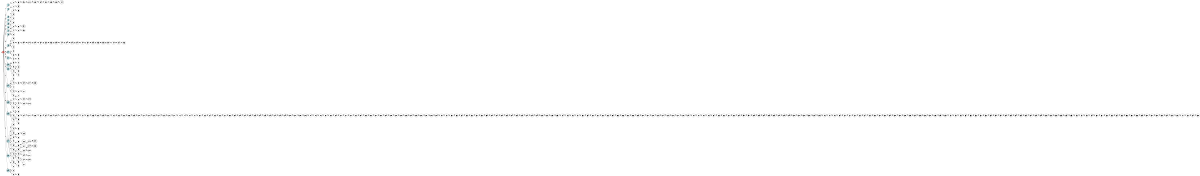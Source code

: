 digraph APTAALF {
__start0 [style = invis, shape = none, label = "", width = 0, height = 0];

rankdir=LR;
size="8,5";

s0 [style="filled", color="black", fillcolor="#ff817b" shape="circle", label="q0"];
s1 [style="rounded,filled", color="black", fillcolor="powderblue" shape="doublecircle", label="q1"];
s2 [style="filled", color="black", fillcolor="powderblue" shape="circle", label="q2"];
s3 [style="filled", color="black", fillcolor="powderblue" shape="circle", label="q3"];
s4 [style="filled", color="black", fillcolor="powderblue" shape="circle", label="q4"];
s5 [style="rounded,filled", color="black", fillcolor="powderblue" shape="doublecircle", label="q5"];
s6 [style="filled", color="black", fillcolor="powderblue" shape="circle", label="q6"];
s7 [style="rounded,filled", color="black", fillcolor="powderblue" shape="doublecircle", label="q7"];
s8 [style="rounded,filled", color="black", fillcolor="powderblue" shape="doublecircle", label="q8"];
s9 [style="rounded,filled", color="black", fillcolor="powderblue" shape="doublecircle", label="q9"];
s10 [style="filled", color="black", fillcolor="powderblue" shape="circle", label="q10"];
s11 [style="filled", color="black", fillcolor="powderblue" shape="circle", label="q11"];
s12 [style="rounded,filled", color="black", fillcolor="powderblue" shape="doublecircle", label="q12"];
s13 [style="filled", color="black", fillcolor="powderblue" shape="circle", label="q13"];
s14 [style="rounded,filled", color="black", fillcolor="powderblue" shape="doublecircle", label="q14"];
s15 [style="rounded,filled", color="black", fillcolor="powderblue" shape="doublecircle", label="q15"];
s16 [style="rounded,filled", color="black", fillcolor="powderblue" shape="doublecircle", label="q16"];
s17 [style="rounded,filled", color="black", fillcolor="powderblue" shape="doublecircle", label="q17"];
s18 [style="filled", color="black", fillcolor="powderblue" shape="circle", label="q18"];
s19 [style="rounded,filled", color="black", fillcolor="powderblue" shape="doublecircle", label="q19"];
s20 [style="filled", color="black", fillcolor="white" shape="circle", label="q20"];
s21 [style="filled", color="black", fillcolor="white" shape="circle", label="q21"];
s22 [style="filled", color="black", fillcolor="white" shape="circle", label="q22"];
s23 [style="rounded,filled", color="black", fillcolor="white" shape="doublecircle", label="q23"];
s24 [style="filled", color="black", fillcolor="white" shape="circle", label="q24"];
s25 [style="filled", color="black", fillcolor="white" shape="circle", label="q25"];
s26 [style="filled", color="black", fillcolor="white" shape="circle", label="q26"];
s27 [style="filled", color="black", fillcolor="white" shape="circle", label="q27"];
s28 [style="rounded,filled", color="black", fillcolor="white" shape="doublecircle", label="q28"];
s29 [style="rounded,filled", color="black", fillcolor="white" shape="doublecircle", label="q29"];
s30 [style="filled", color="black", fillcolor="white" shape="circle", label="q30"];
s31 [style="rounded,filled", color="black", fillcolor="white" shape="doublecircle", label="q31"];
s32 [style="filled", color="black", fillcolor="white" shape="circle", label="q32"];
s33 [style="filled", color="black", fillcolor="white" shape="circle", label="q33"];
s34 [style="filled", color="black", fillcolor="white" shape="circle", label="q34"];
s35 [style="filled", color="black", fillcolor="white" shape="circle", label="q35"];
s36 [style="filled", color="black", fillcolor="white" shape="circle", label="q36"];
s37 [style="rounded,filled", color="black", fillcolor="white" shape="doublecircle", label="q37"];
s38 [style="filled", color="black", fillcolor="white" shape="circle", label="q38"];
s39 [style="filled", color="black", fillcolor="white" shape="circle", label="q39"];
s40 [style="rounded,filled", color="black", fillcolor="white" shape="doublecircle", label="q40"];
s41 [style="filled", color="black", fillcolor="white" shape="circle", label="q41"];
s42 [style="rounded,filled", color="black", fillcolor="white" shape="doublecircle", label="q42"];
s43 [style="filled", color="black", fillcolor="white" shape="circle", label="q43"];
s44 [style="filled", color="black", fillcolor="white" shape="circle", label="q44"];
s45 [style="filled", color="black", fillcolor="white" shape="circle", label="q45"];
s46 [style="rounded,filled", color="black", fillcolor="white" shape="doublecircle", label="q46"];
s47 [style="filled", color="black", fillcolor="white" shape="circle", label="q47"];
s48 [style="rounded,filled", color="black", fillcolor="white" shape="doublecircle", label="q48"];
s49 [style="rounded,filled", color="black", fillcolor="white" shape="doublecircle", label="q49"];
s50 [style="rounded,filled", color="black", fillcolor="white" shape="doublecircle", label="q50"];
s51 [style="rounded,filled", color="black", fillcolor="white" shape="doublecircle", label="q51"];
s52 [style="rounded,filled", color="black", fillcolor="white" shape="doublecircle", label="q52"];
s53 [style="filled", color="black", fillcolor="white" shape="circle", label="q53"];
s54 [style="filled", color="black", fillcolor="white" shape="circle", label="q54"];
s55 [style="rounded,filled", color="black", fillcolor="white" shape="doublecircle", label="q55"];
s56 [style="rounded,filled", color="black", fillcolor="white" shape="doublecircle", label="q56"];
s57 [style="rounded,filled", color="black", fillcolor="white" shape="doublecircle", label="q57"];
s58 [style="filled", color="black", fillcolor="white" shape="circle", label="q58"];
s59 [style="rounded,filled", color="black", fillcolor="white" shape="doublecircle", label="q59"];
s60 [style="filled", color="black", fillcolor="white" shape="circle", label="q60"];
s61 [style="rounded,filled", color="black", fillcolor="white" shape="doublecircle", label="q61"];
s62 [style="filled", color="black", fillcolor="white" shape="circle", label="q62"];
s63 [style="filled", color="black", fillcolor="white" shape="circle", label="q63"];
s64 [style="rounded,filled", color="black", fillcolor="white" shape="doublecircle", label="q64"];
s65 [style="filled", color="black", fillcolor="white" shape="circle", label="q65"];
s66 [style="filled", color="black", fillcolor="white" shape="circle", label="q66"];
s67 [style="filled", color="black", fillcolor="white" shape="circle", label="q67"];
s68 [style="filled", color="black", fillcolor="white" shape="circle", label="q68"];
s69 [style="filled", color="black", fillcolor="white" shape="circle", label="q69"];
s70 [style="filled", color="black", fillcolor="white" shape="circle", label="q70"];
s71 [style="filled", color="black", fillcolor="white" shape="circle", label="q71"];
s72 [style="rounded,filled", color="black", fillcolor="white" shape="doublecircle", label="q72"];
s73 [style="filled", color="black", fillcolor="white" shape="circle", label="q73"];
s74 [style="filled", color="black", fillcolor="white" shape="circle", label="q74"];
s75 [style="filled", color="black", fillcolor="white" shape="circle", label="q75"];
s76 [style="filled", color="black", fillcolor="white" shape="circle", label="q76"];
s77 [style="filled", color="black", fillcolor="white" shape="circle", label="q77"];
s78 [style="filled", color="black", fillcolor="white" shape="circle", label="q78"];
s79 [style="filled", color="black", fillcolor="white" shape="circle", label="q79"];
s80 [style="rounded,filled", color="black", fillcolor="white" shape="doublecircle", label="q80"];
s81 [style="filled", color="black", fillcolor="white" shape="circle", label="q81"];
s82 [style="filled", color="black", fillcolor="white" shape="circle", label="q82"];
s83 [style="filled", color="black", fillcolor="white" shape="circle", label="q83"];
s84 [style="filled", color="black", fillcolor="white" shape="circle", label="q84"];
s85 [style="filled", color="black", fillcolor="white" shape="circle", label="q85"];
s86 [style="filled", color="black", fillcolor="white" shape="circle", label="q86"];
s87 [style="filled", color="black", fillcolor="white" shape="circle", label="q87"];
s88 [style="filled", color="black", fillcolor="white" shape="circle", label="q88"];
s89 [style="filled", color="black", fillcolor="white" shape="circle", label="q89"];
s90 [style="rounded,filled", color="black", fillcolor="white" shape="doublecircle", label="q90"];
s91 [style="rounded,filled", color="black", fillcolor="white" shape="doublecircle", label="q91"];
s92 [style="filled", color="black", fillcolor="white" shape="circle", label="q92"];
s93 [style="filled", color="black", fillcolor="white" shape="circle", label="q93"];
s94 [style="filled", color="black", fillcolor="white" shape="circle", label="q94"];
s95 [style="filled", color="black", fillcolor="white" shape="circle", label="q95"];
s96 [style="filled", color="black", fillcolor="white" shape="circle", label="q96"];
s97 [style="rounded,filled", color="black", fillcolor="white" shape="doublecircle", label="q97"];
s98 [style="filled", color="black", fillcolor="white" shape="circle", label="q98"];
s99 [style="filled", color="black", fillcolor="white" shape="circle", label="q99"];
s100 [style="rounded,filled", color="black", fillcolor="white" shape="doublecircle", label="q100"];
s101 [style="filled", color="black", fillcolor="white" shape="circle", label="q101"];
s102 [style="filled", color="black", fillcolor="white" shape="circle", label="q102"];
s103 [style="filled", color="black", fillcolor="white" shape="circle", label="q103"];
s104 [style="filled", color="black", fillcolor="white" shape="circle", label="q104"];
s105 [style="rounded,filled", color="black", fillcolor="white" shape="doublecircle", label="q105"];
s106 [style="rounded,filled", color="black", fillcolor="white" shape="doublecircle", label="q106"];
s107 [style="filled", color="black", fillcolor="white" shape="circle", label="q107"];
s108 [style="filled", color="black", fillcolor="white" shape="circle", label="q108"];
s109 [style="filled", color="black", fillcolor="white" shape="circle", label="q109"];
s110 [style="filled", color="black", fillcolor="white" shape="circle", label="q110"];
s111 [style="filled", color="black", fillcolor="white" shape="circle", label="q111"];
s112 [style="filled", color="black", fillcolor="white" shape="circle", label="q112"];
s113 [style="filled", color="black", fillcolor="white" shape="circle", label="q113"];
s114 [style="filled", color="black", fillcolor="white" shape="circle", label="q114"];
s115 [style="filled", color="black", fillcolor="white" shape="circle", label="q115"];
s116 [style="filled", color="black", fillcolor="white" shape="circle", label="q116"];
s117 [style="filled", color="black", fillcolor="white" shape="circle", label="q117"];
s118 [style="filled", color="black", fillcolor="white" shape="circle", label="q118"];
s119 [style="rounded,filled", color="black", fillcolor="white" shape="doublecircle", label="q119"];
s120 [style="filled", color="black", fillcolor="white" shape="circle", label="q120"];
s121 [style="filled", color="black", fillcolor="white" shape="circle", label="q121"];
s122 [style="filled", color="black", fillcolor="white" shape="circle", label="q122"];
s123 [style="filled", color="black", fillcolor="white" shape="circle", label="q123"];
s124 [style="filled", color="black", fillcolor="white" shape="circle", label="q124"];
s125 [style="rounded,filled", color="black", fillcolor="white" shape="doublecircle", label="q125"];
s126 [style="filled", color="black", fillcolor="white" shape="circle", label="q126"];
s127 [style="rounded,filled", color="black", fillcolor="white" shape="doublecircle", label="q127"];
s128 [style="rounded,filled", color="black", fillcolor="white" shape="doublecircle", label="q128"];
s129 [style="filled", color="black", fillcolor="white" shape="circle", label="q129"];
s130 [style="filled", color="black", fillcolor="white" shape="circle", label="q130"];
s131 [style="filled", color="black", fillcolor="white" shape="circle", label="q131"];
s132 [style="filled", color="black", fillcolor="white" shape="circle", label="q132"];
s133 [style="filled", color="black", fillcolor="white" shape="circle", label="q133"];
s134 [style="filled", color="black", fillcolor="white" shape="circle", label="q134"];
s135 [style="filled", color="black", fillcolor="white" shape="circle", label="q135"];
s136 [style="filled", color="black", fillcolor="white" shape="circle", label="q136"];
s137 [style="filled", color="black", fillcolor="white" shape="circle", label="q137"];
s138 [style="filled", color="black", fillcolor="white" shape="circle", label="q138"];
s139 [style="filled", color="black", fillcolor="white" shape="circle", label="q139"];
s140 [style="filled", color="black", fillcolor="white" shape="circle", label="q140"];
s141 [style="rounded,filled", color="black", fillcolor="white" shape="doublecircle", label="q141"];
s142 [style="filled", color="black", fillcolor="white" shape="circle", label="q142"];
s143 [style="filled", color="black", fillcolor="white" shape="circle", label="q143"];
s144 [style="filled", color="black", fillcolor="white" shape="circle", label="q144"];
s145 [style="filled", color="black", fillcolor="white" shape="circle", label="q145"];
s146 [style="filled", color="black", fillcolor="white" shape="circle", label="q146"];
s147 [style="filled", color="black", fillcolor="white" shape="circle", label="q147"];
s148 [style="filled", color="black", fillcolor="white" shape="circle", label="q148"];
s149 [style="filled", color="black", fillcolor="white" shape="circle", label="q149"];
s150 [style="filled", color="black", fillcolor="white" shape="circle", label="q150"];
s151 [style="filled", color="black", fillcolor="white" shape="circle", label="q151"];
s152 [style="filled", color="black", fillcolor="white" shape="circle", label="q152"];
s153 [style="filled", color="black", fillcolor="white" shape="circle", label="q153"];
s154 [style="filled", color="black", fillcolor="white" shape="circle", label="q154"];
s155 [style="filled", color="black", fillcolor="white" shape="circle", label="q155"];
s156 [style="filled", color="black", fillcolor="white" shape="circle", label="q156"];
s157 [style="filled", color="black", fillcolor="white" shape="circle", label="q157"];
s158 [style="filled", color="black", fillcolor="white" shape="circle", label="q158"];
s159 [style="filled", color="black", fillcolor="white" shape="circle", label="q159"];
s160 [style="filled", color="black", fillcolor="white" shape="circle", label="q160"];
s161 [style="filled", color="black", fillcolor="white" shape="circle", label="q161"];
s162 [style="filled", color="black", fillcolor="white" shape="circle", label="q162"];
s163 [style="filled", color="black", fillcolor="white" shape="circle", label="q163"];
s164 [style="filled", color="black", fillcolor="white" shape="circle", label="q164"];
s165 [style="filled", color="black", fillcolor="white" shape="circle", label="q165"];
s166 [style="filled", color="black", fillcolor="white" shape="circle", label="q166"];
s167 [style="filled", color="black", fillcolor="white" shape="circle", label="q167"];
s168 [style="filled", color="black", fillcolor="white" shape="circle", label="q168"];
s169 [style="filled", color="black", fillcolor="white" shape="circle", label="q169"];
s170 [style="filled", color="black", fillcolor="white" shape="circle", label="q170"];
s171 [style="filled", color="black", fillcolor="white" shape="circle", label="q171"];
s172 [style="filled", color="black", fillcolor="white" shape="circle", label="q172"];
s173 [style="filled", color="black", fillcolor="white" shape="circle", label="q173"];
s174 [style="filled", color="black", fillcolor="white" shape="circle", label="q174"];
s175 [style="filled", color="black", fillcolor="white" shape="circle", label="q175"];
s176 [style="filled", color="black", fillcolor="white" shape="circle", label="q176"];
s177 [style="filled", color="black", fillcolor="white" shape="circle", label="q177"];
s178 [style="filled", color="black", fillcolor="white" shape="circle", label="q178"];
s179 [style="filled", color="black", fillcolor="white" shape="circle", label="q179"];
s180 [style="filled", color="black", fillcolor="white" shape="circle", label="q180"];
s181 [style="filled", color="black", fillcolor="white" shape="circle", label="q181"];
s182 [style="filled", color="black", fillcolor="white" shape="circle", label="q182"];
s183 [style="filled", color="black", fillcolor="white" shape="circle", label="q183"];
s184 [style="filled", color="black", fillcolor="white" shape="circle", label="q184"];
s185 [style="filled", color="black", fillcolor="white" shape="circle", label="q185"];
s186 [style="filled", color="black", fillcolor="white" shape="circle", label="q186"];
s187 [style="filled", color="black", fillcolor="white" shape="circle", label="q187"];
s188 [style="filled", color="black", fillcolor="white" shape="circle", label="q188"];
s189 [style="filled", color="black", fillcolor="white" shape="circle", label="q189"];
s190 [style="filled", color="black", fillcolor="white" shape="circle", label="q190"];
s191 [style="filled", color="black", fillcolor="white" shape="circle", label="q191"];
s192 [style="filled", color="black", fillcolor="white" shape="circle", label="q192"];
s193 [style="filled", color="black", fillcolor="white" shape="circle", label="q193"];
s194 [style="filled", color="black", fillcolor="white" shape="circle", label="q194"];
s195 [style="filled", color="black", fillcolor="white" shape="circle", label="q195"];
s196 [style="filled", color="black", fillcolor="white" shape="circle", label="q196"];
s197 [style="filled", color="black", fillcolor="white" shape="circle", label="q197"];
s198 [style="filled", color="black", fillcolor="white" shape="circle", label="q198"];
s199 [style="filled", color="black", fillcolor="white" shape="circle", label="q199"];
s200 [style="filled", color="black", fillcolor="white" shape="circle", label="q200"];
s201 [style="filled", color="black", fillcolor="white" shape="circle", label="q201"];
s202 [style="filled", color="black", fillcolor="white" shape="circle", label="q202"];
s203 [style="filled", color="black", fillcolor="white" shape="circle", label="q203"];
s204 [style="filled", color="black", fillcolor="white" shape="circle", label="q204"];
s205 [style="filled", color="black", fillcolor="white" shape="circle", label="q205"];
s206 [style="filled", color="black", fillcolor="white" shape="circle", label="q206"];
s207 [style="filled", color="black", fillcolor="white" shape="circle", label="q207"];
s208 [style="filled", color="black", fillcolor="white" shape="circle", label="q208"];
s209 [style="filled", color="black", fillcolor="white" shape="circle", label="q209"];
s210 [style="filled", color="black", fillcolor="white" shape="circle", label="q210"];
s211 [style="filled", color="black", fillcolor="white" shape="circle", label="q211"];
s212 [style="filled", color="black", fillcolor="white" shape="circle", label="q212"];
s213 [style="filled", color="black", fillcolor="white" shape="circle", label="q213"];
s214 [style="filled", color="black", fillcolor="white" shape="circle", label="q214"];
s215 [style="filled", color="black", fillcolor="white" shape="circle", label="q215"];
s216 [style="filled", color="black", fillcolor="white" shape="circle", label="q216"];
s217 [style="filled", color="black", fillcolor="white" shape="circle", label="q217"];
s218 [style="filled", color="black", fillcolor="white" shape="circle", label="q218"];
s219 [style="filled", color="black", fillcolor="white" shape="circle", label="q219"];
s220 [style="filled", color="black", fillcolor="white" shape="circle", label="q220"];
s221 [style="filled", color="black", fillcolor="white" shape="circle", label="q221"];
s222 [style="filled", color="black", fillcolor="white" shape="circle", label="q222"];
s223 [style="filled", color="black", fillcolor="white" shape="circle", label="q223"];
s224 [style="filled", color="black", fillcolor="white" shape="circle", label="q224"];
s225 [style="filled", color="black", fillcolor="white" shape="circle", label="q225"];
s226 [style="filled", color="black", fillcolor="white" shape="circle", label="q226"];
s227 [style="filled", color="black", fillcolor="white" shape="circle", label="q227"];
s228 [style="filled", color="black", fillcolor="white" shape="circle", label="q228"];
s229 [style="filled", color="black", fillcolor="white" shape="circle", label="q229"];
s230 [style="filled", color="black", fillcolor="white" shape="circle", label="q230"];
s231 [style="filled", color="black", fillcolor="white" shape="circle", label="q231"];
s232 [style="filled", color="black", fillcolor="white" shape="circle", label="q232"];
s233 [style="filled", color="black", fillcolor="white" shape="circle", label="q233"];
s234 [style="filled", color="black", fillcolor="white" shape="circle", label="q234"];
s235 [style="filled", color="black", fillcolor="white" shape="circle", label="q235"];
s236 [style="filled", color="black", fillcolor="white" shape="circle", label="q236"];
s237 [style="filled", color="black", fillcolor="white" shape="circle", label="q237"];
s238 [style="filled", color="black", fillcolor="white" shape="circle", label="q238"];
s239 [style="filled", color="black", fillcolor="white" shape="circle", label="q239"];
s240 [style="filled", color="black", fillcolor="white" shape="circle", label="q240"];
s241 [style="filled", color="black", fillcolor="white" shape="circle", label="q241"];
s242 [style="filled", color="black", fillcolor="white" shape="circle", label="q242"];
s243 [style="filled", color="black", fillcolor="white" shape="circle", label="q243"];
s244 [style="filled", color="black", fillcolor="white" shape="circle", label="q244"];
s245 [style="filled", color="black", fillcolor="white" shape="circle", label="q245"];
s246 [style="filled", color="black", fillcolor="white" shape="circle", label="q246"];
s247 [style="filled", color="black", fillcolor="white" shape="circle", label="q247"];
s248 [style="filled", color="black", fillcolor="white" shape="circle", label="q248"];
s249 [style="filled", color="black", fillcolor="white" shape="circle", label="q249"];
s250 [style="filled", color="black", fillcolor="white" shape="circle", label="q250"];
s251 [style="filled", color="black", fillcolor="white" shape="circle", label="q251"];
s252 [style="filled", color="black", fillcolor="white" shape="circle", label="q252"];
s253 [style="filled", color="black", fillcolor="white" shape="circle", label="q253"];
s254 [style="filled", color="black", fillcolor="white" shape="circle", label="q254"];
s255 [style="filled", color="black", fillcolor="white" shape="circle", label="q255"];
s256 [style="filled", color="black", fillcolor="white" shape="circle", label="q256"];
s257 [style="filled", color="black", fillcolor="white" shape="circle", label="q257"];
s258 [style="filled", color="black", fillcolor="white" shape="circle", label="q258"];
s259 [style="filled", color="black", fillcolor="white" shape="circle", label="q259"];
s260 [style="filled", color="black", fillcolor="white" shape="circle", label="q260"];
s261 [style="filled", color="black", fillcolor="white" shape="circle", label="q261"];
s262 [style="filled", color="black", fillcolor="white" shape="circle", label="q262"];
s263 [style="filled", color="black", fillcolor="white" shape="circle", label="q263"];
s264 [style="filled", color="black", fillcolor="white" shape="circle", label="q264"];
s265 [style="filled", color="black", fillcolor="white" shape="circle", label="q265"];
s266 [style="filled", color="black", fillcolor="white" shape="circle", label="q266"];
s267 [style="filled", color="black", fillcolor="white" shape="circle", label="q267"];
s268 [style="filled", color="black", fillcolor="white" shape="circle", label="q268"];
s269 [style="filled", color="black", fillcolor="white" shape="circle", label="q269"];
s270 [style="filled", color="black", fillcolor="white" shape="circle", label="q270"];
s271 [style="filled", color="black", fillcolor="white" shape="circle", label="q271"];
s272 [style="filled", color="black", fillcolor="white" shape="circle", label="q272"];
s273 [style="filled", color="black", fillcolor="white" shape="circle", label="q273"];
s274 [style="filled", color="black", fillcolor="white" shape="circle", label="q274"];
s275 [style="filled", color="black", fillcolor="white" shape="circle", label="q275"];
s276 [style="filled", color="black", fillcolor="white" shape="circle", label="q276"];
s277 [style="filled", color="black", fillcolor="white" shape="circle", label="q277"];
s278 [style="filled", color="black", fillcolor="white" shape="circle", label="q278"];
s279 [style="filled", color="black", fillcolor="white" shape="circle", label="q279"];
s280 [style="filled", color="black", fillcolor="white" shape="circle", label="q280"];
s281 [style="filled", color="black", fillcolor="white" shape="circle", label="q281"];
s282 [style="filled", color="black", fillcolor="white" shape="circle", label="q282"];
s283 [style="filled", color="black", fillcolor="white" shape="circle", label="q283"];
s284 [style="filled", color="black", fillcolor="white" shape="circle", label="q284"];
s285 [style="filled", color="black", fillcolor="white" shape="circle", label="q285"];
s286 [style="filled", color="black", fillcolor="white" shape="circle", label="q286"];
s287 [style="filled", color="black", fillcolor="white" shape="circle", label="q287"];
s288 [style="filled", color="black", fillcolor="white" shape="circle", label="q288"];
s289 [style="filled", color="black", fillcolor="white" shape="circle", label="q289"];
s290 [style="filled", color="black", fillcolor="white" shape="circle", label="q290"];
s291 [style="filled", color="black", fillcolor="white" shape="circle", label="q291"];
s292 [style="filled", color="black", fillcolor="white" shape="circle", label="q292"];
s293 [style="filled", color="black", fillcolor="white" shape="circle", label="q293"];
s294 [style="filled", color="black", fillcolor="white" shape="circle", label="q294"];
s295 [style="filled", color="black", fillcolor="white" shape="circle", label="q295"];
s296 [style="filled", color="black", fillcolor="white" shape="circle", label="q296"];
s297 [style="filled", color="black", fillcolor="white" shape="circle", label="q297"];
s298 [style="filled", color="black", fillcolor="white" shape="circle", label="q298"];
s299 [style="filled", color="black", fillcolor="white" shape="circle", label="q299"];
s300 [style="filled", color="black", fillcolor="white" shape="circle", label="q300"];
s301 [style="filled", color="black", fillcolor="white" shape="circle", label="q301"];
s302 [style="filled", color="black", fillcolor="white" shape="circle", label="q302"];
s303 [style="filled", color="black", fillcolor="white" shape="circle", label="q303"];
s304 [style="filled", color="black", fillcolor="white" shape="circle", label="q304"];
s305 [style="filled", color="black", fillcolor="white" shape="circle", label="q305"];
s306 [style="filled", color="black", fillcolor="white" shape="circle", label="q306"];
s307 [style="filled", color="black", fillcolor="white" shape="circle", label="q307"];
s308 [style="filled", color="black", fillcolor="white" shape="circle", label="q308"];
s309 [style="filled", color="black", fillcolor="white" shape="circle", label="q309"];
s310 [style="filled", color="black", fillcolor="white" shape="circle", label="q310"];
s311 [style="filled", color="black", fillcolor="white" shape="circle", label="q311"];
s312 [style="filled", color="black", fillcolor="white" shape="circle", label="q312"];
s313 [style="filled", color="black", fillcolor="white" shape="circle", label="q313"];
s314 [style="filled", color="black", fillcolor="white" shape="circle", label="q314"];
s315 [style="filled", color="black", fillcolor="white" shape="circle", label="q315"];
s316 [style="filled", color="black", fillcolor="white" shape="circle", label="q316"];
s317 [style="filled", color="black", fillcolor="white" shape="circle", label="q317"];
s318 [style="filled", color="black", fillcolor="white" shape="circle", label="q318"];
s319 [style="filled", color="black", fillcolor="white" shape="circle", label="q319"];
s320 [style="filled", color="black", fillcolor="white" shape="circle", label="q320"];
s321 [style="filled", color="black", fillcolor="white" shape="circle", label="q321"];
s322 [style="filled", color="black", fillcolor="white" shape="circle", label="q322"];
s323 [style="filled", color="black", fillcolor="white" shape="circle", label="q323"];
s324 [style="filled", color="black", fillcolor="white" shape="circle", label="q324"];
s325 [style="filled", color="black", fillcolor="white" shape="circle", label="q325"];
s326 [style="filled", color="black", fillcolor="white" shape="circle", label="q326"];
s327 [style="filled", color="black", fillcolor="white" shape="circle", label="q327"];
s328 [style="filled", color="black", fillcolor="white" shape="circle", label="q328"];
s329 [style="filled", color="black", fillcolor="white" shape="circle", label="q329"];
s330 [style="filled", color="black", fillcolor="white" shape="circle", label="q330"];
s331 [style="filled", color="black", fillcolor="white" shape="circle", label="q331"];
s332 [style="filled", color="black", fillcolor="white" shape="circle", label="q332"];
s333 [style="filled", color="black", fillcolor="white" shape="circle", label="q333"];
s334 [style="filled", color="black", fillcolor="white" shape="circle", label="q334"];
s335 [style="filled", color="black", fillcolor="white" shape="circle", label="q335"];
s336 [style="filled", color="black", fillcolor="white" shape="circle", label="q336"];
s337 [style="filled", color="black", fillcolor="white" shape="circle", label="q337"];
s338 [style="filled", color="black", fillcolor="white" shape="circle", label="q338"];
s339 [style="filled", color="black", fillcolor="white" shape="circle", label="q339"];
s340 [style="filled", color="black", fillcolor="white" shape="circle", label="q340"];
s341 [style="filled", color="black", fillcolor="white" shape="circle", label="q341"];
s342 [style="filled", color="black", fillcolor="white" shape="circle", label="q342"];
s343 [style="filled", color="black", fillcolor="white" shape="circle", label="q343"];
s344 [style="filled", color="black", fillcolor="white" shape="circle", label="q344"];
s345 [style="filled", color="black", fillcolor="white" shape="circle", label="q345"];
s346 [style="filled", color="black", fillcolor="white" shape="circle", label="q346"];
s347 [style="filled", color="black", fillcolor="white" shape="circle", label="q347"];
s348 [style="filled", color="black", fillcolor="white" shape="circle", label="q348"];
s349 [style="filled", color="black", fillcolor="white" shape="circle", label="q349"];
s350 [style="filled", color="black", fillcolor="white" shape="circle", label="q350"];
s351 [style="filled", color="black", fillcolor="white" shape="circle", label="q351"];
s352 [style="filled", color="black", fillcolor="white" shape="circle", label="q352"];
s353 [style="filled", color="black", fillcolor="white" shape="circle", label="q353"];
s354 [style="filled", color="black", fillcolor="white" shape="circle", label="q354"];
s355 [style="filled", color="black", fillcolor="white" shape="circle", label="q355"];
s356 [style="filled", color="black", fillcolor="white" shape="circle", label="q356"];
s357 [style="filled", color="black", fillcolor="white" shape="circle", label="q357"];
s358 [style="filled", color="black", fillcolor="white" shape="circle", label="q358"];
s359 [style="filled", color="black", fillcolor="white" shape="circle", label="q359"];
s360 [style="filled", color="black", fillcolor="white" shape="circle", label="q360"];
s361 [style="filled", color="black", fillcolor="white" shape="circle", label="q361"];
s362 [style="filled", color="black", fillcolor="white" shape="circle", label="q362"];
s363 [style="filled", color="black", fillcolor="white" shape="circle", label="q363"];
s364 [style="filled", color="black", fillcolor="white" shape="circle", label="q364"];
s365 [style="filled", color="black", fillcolor="white" shape="circle", label="q365"];
s366 [style="filled", color="black", fillcolor="white" shape="circle", label="q366"];
s367 [style="filled", color="black", fillcolor="white" shape="circle", label="q367"];
s368 [style="filled", color="black", fillcolor="white" shape="circle", label="q368"];
s369 [style="filled", color="black", fillcolor="white" shape="circle", label="q369"];
s370 [style="filled", color="black", fillcolor="white" shape="circle", label="q370"];
s371 [style="filled", color="black", fillcolor="white" shape="circle", label="q371"];
s372 [style="filled", color="black", fillcolor="white" shape="circle", label="q372"];
s373 [style="filled", color="black", fillcolor="white" shape="circle", label="q373"];
s374 [style="filled", color="black", fillcolor="white" shape="circle", label="q374"];
s375 [style="filled", color="black", fillcolor="white" shape="circle", label="q375"];
s376 [style="filled", color="black", fillcolor="white" shape="circle", label="q376"];
s377 [style="filled", color="black", fillcolor="white" shape="circle", label="q377"];
s378 [style="filled", color="black", fillcolor="white" shape="circle", label="q378"];
s379 [style="filled", color="black", fillcolor="white" shape="circle", label="q379"];
s380 [style="filled", color="black", fillcolor="white" shape="circle", label="q380"];
subgraph cluster_main { 
	graph [pad=".75", ranksep="0.15", nodesep="0.15"];
	 style=invis; 
	__start0 -> s0 [penwidth=2];
}
s0 -> s1 [label="1"];
s0 -> s2 [label="2"];
s0 -> s3 [label="6"];
s0 -> s4 [label="7"];
s0 -> s5 [label="e"];
s0 -> s6 [label="h"];
s0 -> s7 [label="j"];
s0 -> s8 [label="k"];
s0 -> s9 [label="m"];
s0 -> s10 [label="n"];
s0 -> s11 [label="p"];
s0 -> s12 [label="q"];
s0 -> s13 [label="r"];
s0 -> s14 [label="s"];
s0 -> s15 [label="t"];
s0 -> s16 [label="w"];
s0 -> s17 [label="x"];
s0 -> s18 [label="y"];
s0 -> s19 [label="z"];
s1 -> s20 [label="0"];
s2 -> s21 [label="0"];
s4 -> s22 [label="t"];
s5 -> s23 [label="s"];
s6 -> s24 [label="k"];
s7 -> s25 [label="n"];
s8 -> s26 [label="m"];
s8 -> s27 [label="s"];
s8 -> s28 [label="x"];
s9 -> s29 [label="k"];
s9 -> s30 [label="q"];
s9 -> s31 [label="x"];
s10 -> s32 [label="j"];
s10 -> s33 [label="q"];
s11 -> s34 [label="n"];
s12 -> s35 [label="m"];
s12 -> s36 [label="n"];
s12 -> s37 [label="w"];
s12 -> s38 [label="x"];
s14 -> s39 [label="7"];
s14 -> s40 [label="e"];
s14 -> s41 [label="k"];
s14 -> s42 [label="t"];
s14 -> s43 [label="x"];
s15 -> s44 [label="s"];
s15 -> s45 [label="w"];
s15 -> s46 [label="x"];
s16 -> s47 [label="q"];
s16 -> s48 [label="t"];
s16 -> s49 [label="x"];
s17 -> s50 [label="e"];
s17 -> s51 [label="k"];
s17 -> s52 [label="m"];
s17 -> s53 [label="q"];
s17 -> s54 [label="r"];
s17 -> s55 [label="s"];
s17 -> s56 [label="t"];
s17 -> s57 [label="w"];
s17 -> s58 [label="y"];
s17 -> s59 [label="z"];
s18 -> s60 [label="x"];
s19 -> s61 [label="x"];
s19 -> s62 [label="y"];
s20 -> s63 [label="2"];
s21 -> s64 [label="1"];
s22 -> s65 [label="x"];
s26 -> s66 [label="k"];
s27 -> s67 [label="t"];
s30 -> s68 [label="m"];
s33 -> s69 [label="x"];
s34 -> s70 [label="q"];
s35 -> s71 [label="q"];
s36 -> s72 [label="j"];
s36 -> s73 [label="p"];
s37 -> s74 [label="x"];
s40 -> s75 [label="s"];
s42 -> s76 [label="w"];
s44 -> s77 [label="k"];
s44 -> s78 [label="t"];
s45 -> s79 [label="s"];
s45 -> s80 [label="x"];
s47 -> s81 [label="n"];
s47 -> s82 [label="x"];
s48 -> s83 [label="s"];
s48 -> s84 [label="w"];
s51 -> s85 [label="h"];
s53 -> s86 [label="n"];
s53 -> s87 [label="w"];
s55 -> s88 [label="x"];
s56 -> s89 [label="s"];
s57 -> s90 [label="q"];
s57 -> s91 [label="t"];
s57 -> s92 [label="x"];
s57 -> s93 [label="y"];
s59 -> s94 [label="x"];
s62 -> s95 [label="x"];
s63 -> s96 [label="3"];
s66 -> s97 [label="s"];
s67 -> s98 [label="w"];
s68 -> s99 [label="q"];
s75 -> s100 [label="e"];
s76 -> s101 [label="x"];
s78 -> s102 [label="s"];
s79 -> s103 [label="t"];
s82 -> s104 [label="q"];
s86 -> s105 [label="q"];
s90 -> s106 [label="m"];
s90 -> s107 [label="w"];
s91 -> s108 [label="s"];
s91 -> s109 [label="w"];
s92 -> s110 [label="w"];
s92 -> s111 [label="z"];
s96 -> s112 [label="6"];
s99 -> s113 [label="m"];
s100 -> s114 [label="s"];
s102 -> s115 [label="t"];
s103 -> s116 [label="w"];
s104 -> s117 [label="x"];
s107 -> s118 [label="t"];
s108 -> s119 [label="e"];
s108 -> s120 [label="k"];
s109 -> s121 [label="x"];
s110 -> s122 [label="x"];
s112 -> s123 [label="d"];
s113 -> s124 [label="q"];
s114 -> s125 [label="e"];
s117 -> s126 [label="q"];
s118 -> s127 [label="m"];
s119 -> s128 [label="s"];
s123 -> s129 [label="e"];
s124 -> s130 [label="m"];
s126 -> s131 [label="x"];
s129 -> s132 [label="s"];
s130 -> s133 [label="q"];
s131 -> s134 [label="q"];
s132 -> s135 [label="t"];
s133 -> s136 [label="m"];
s134 -> s137 [label="x"];
s135 -> s138 [label="w"];
s136 -> s139 [label="q"];
s137 -> s140 [label="q"];
s138 -> s141 [label="x"];
s139 -> s142 [label="m"];
s140 -> s143 [label="x"];
s142 -> s144 [label="q"];
s143 -> s145 [label="q"];
s144 -> s146 [label="m"];
s145 -> s147 [label="x"];
s146 -> s148 [label="q"];
s147 -> s149 [label="q"];
s148 -> s150 [label="m"];
s149 -> s151 [label="x"];
s150 -> s152 [label="q"];
s151 -> s153 [label="q"];
s152 -> s154 [label="m"];
s153 -> s155 [label="x"];
s154 -> s156 [label="q"];
s155 -> s157 [label="q"];
s156 -> s158 [label="m"];
s157 -> s159 [label="x"];
s158 -> s160 [label="q"];
s159 -> s161 [label="q"];
s160 -> s162 [label="w"];
s161 -> s163 [label="x"];
s162 -> s164 [label="m"];
s163 -> s165 [label="q"];
s164 -> s166 [label="w"];
s165 -> s167 [label="x"];
s167 -> s168 [label="q"];
s168 -> s169 [label="x"];
s169 -> s170 [label="q"];
s170 -> s171 [label="x"];
s171 -> s172 [label="q"];
s172 -> s173 [label="x"];
s173 -> s174 [label="q"];
s174 -> s175 [label="x"];
s175 -> s176 [label="q"];
s176 -> s177 [label="x"];
s177 -> s178 [label="q"];
s178 -> s179 [label="x"];
s179 -> s180 [label="q"];
s180 -> s181 [label="x"];
s181 -> s182 [label="q"];
s182 -> s183 [label="x"];
s183 -> s184 [label="q"];
s184 -> s185 [label="x"];
s185 -> s186 [label="q"];
s186 -> s187 [label="x"];
s187 -> s188 [label="q"];
s188 -> s189 [label="x"];
s189 -> s190 [label="q"];
s190 -> s191 [label="x"];
s191 -> s192 [label="q"];
s192 -> s193 [label="x"];
s193 -> s194 [label="q"];
s194 -> s195 [label="x"];
s195 -> s196 [label="q"];
s196 -> s197 [label="x"];
s197 -> s198 [label="q"];
s198 -> s199 [label="x"];
s199 -> s200 [label="q"];
s200 -> s201 [label="x"];
s201 -> s202 [label="q"];
s202 -> s203 [label="x"];
s203 -> s204 [label="q"];
s204 -> s205 [label="x"];
s205 -> s206 [label="q"];
s206 -> s207 [label="x"];
s207 -> s208 [label="q"];
s208 -> s209 [label="x"];
s209 -> s210 [label="q"];
s210 -> s211 [label="x"];
s211 -> s212 [label="q"];
s212 -> s213 [label="x"];
s213 -> s214 [label="q"];
s214 -> s215 [label="x"];
s215 -> s216 [label="q"];
s216 -> s217 [label="x"];
s217 -> s218 [label="q"];
s218 -> s219 [label="x"];
s219 -> s220 [label="q"];
s220 -> s221 [label="x"];
s221 -> s222 [label="q"];
s222 -> s223 [label="x"];
s223 -> s224 [label="q"];
s224 -> s225 [label="x"];
s225 -> s226 [label="q"];
s226 -> s227 [label="x"];
s227 -> s228 [label="q"];
s228 -> s229 [label="x"];
s229 -> s230 [label="q"];
s230 -> s231 [label="x"];
s231 -> s232 [label="q"];
s232 -> s233 [label="x"];
s233 -> s234 [label="q"];
s234 -> s235 [label="x"];
s235 -> s236 [label="q"];
s236 -> s237 [label="x"];
s237 -> s238 [label="q"];
s238 -> s239 [label="x"];
s239 -> s240 [label="q"];
s240 -> s241 [label="x"];
s241 -> s242 [label="q"];
s242 -> s243 [label="x"];
s243 -> s244 [label="q"];
s244 -> s245 [label="x"];
s245 -> s246 [label="q"];
s246 -> s247 [label="x"];
s247 -> s248 [label="q"];
s248 -> s249 [label="x"];
s249 -> s250 [label="q"];
s250 -> s251 [label="x"];
s251 -> s252 [label="q"];
s252 -> s253 [label="x"];
s253 -> s254 [label="q"];
s254 -> s255 [label="x"];
s255 -> s256 [label="q"];
s256 -> s257 [label="x"];
s257 -> s258 [label="q"];
s258 -> s259 [label="x"];
s259 -> s260 [label="q"];
s260 -> s261 [label="x"];
s261 -> s262 [label="q"];
s262 -> s263 [label="x"];
s263 -> s264 [label="q"];
s264 -> s265 [label="x"];
s265 -> s266 [label="q"];
s266 -> s267 [label="x"];
s267 -> s268 [label="q"];
s268 -> s269 [label="x"];
s269 -> s270 [label="q"];
s270 -> s271 [label="x"];
s271 -> s272 [label="q"];
s272 -> s273 [label="x"];
s273 -> s274 [label="q"];
s274 -> s275 [label="x"];
s275 -> s276 [label="q"];
s276 -> s277 [label="x"];
s277 -> s278 [label="q"];
s278 -> s279 [label="x"];
s279 -> s280 [label="q"];
s280 -> s281 [label="x"];
s281 -> s282 [label="q"];
s282 -> s283 [label="x"];
s283 -> s284 [label="q"];
s284 -> s285 [label="x"];
s285 -> s286 [label="q"];
s286 -> s287 [label="x"];
s287 -> s288 [label="q"];
s288 -> s289 [label="x"];
s289 -> s290 [label="q"];
s290 -> s291 [label="x"];
s291 -> s292 [label="q"];
s292 -> s293 [label="x"];
s293 -> s294 [label="q"];
s294 -> s295 [label="x"];
s295 -> s296 [label="q"];
s296 -> s297 [label="x"];
s297 -> s298 [label="q"];
s298 -> s299 [label="x"];
s299 -> s300 [label="q"];
s300 -> s301 [label="x"];
s301 -> s302 [label="q"];
s302 -> s303 [label="x"];
s303 -> s304 [label="q"];
s304 -> s305 [label="x"];
s305 -> s306 [label="q"];
s306 -> s307 [label="x"];
s307 -> s308 [label="q"];
s308 -> s309 [label="x"];
s309 -> s310 [label="q"];
s310 -> s311 [label="x"];
s311 -> s312 [label="q"];
s312 -> s313 [label="x"];
s313 -> s314 [label="q"];
s314 -> s315 [label="x"];
s315 -> s316 [label="q"];
s316 -> s317 [label="x"];
s317 -> s318 [label="q"];
s318 -> s319 [label="x"];
s319 -> s320 [label="q"];
s320 -> s321 [label="x"];
s321 -> s322 [label="q"];
s322 -> s323 [label="x"];
s323 -> s324 [label="q"];
s324 -> s325 [label="x"];
s325 -> s326 [label="q"];
s326 -> s327 [label="x"];
s327 -> s328 [label="q"];
s328 -> s329 [label="x"];
s329 -> s330 [label="q"];
s330 -> s331 [label="x"];
s331 -> s332 [label="q"];
s332 -> s333 [label="x"];
s333 -> s334 [label="q"];
s334 -> s335 [label="x"];
s335 -> s336 [label="q"];
s336 -> s337 [label="x"];
s337 -> s338 [label="q"];
s338 -> s339 [label="x"];
s339 -> s340 [label="q"];
s340 -> s341 [label="x"];
s341 -> s342 [label="q"];
s342 -> s343 [label="x"];
s343 -> s344 [label="q"];
s344 -> s345 [label="x"];
s345 -> s346 [label="q"];
s346 -> s347 [label="x"];
s347 -> s348 [label="q"];
s348 -> s349 [label="x"];
s349 -> s350 [label="q"];
s350 -> s351 [label="x"];
s351 -> s352 [label="q"];
s352 -> s353 [label="x"];
s353 -> s354 [label="q"];
s354 -> s355 [label="x"];
s355 -> s356 [label="q"];
s356 -> s357 [label="x"];
s357 -> s358 [label="q"];
s358 -> s359 [label="x"];
s359 -> s360 [label="q"];
s360 -> s361 [label="x"];
s361 -> s362 [label="q"];
s362 -> s363 [label="x"];
s363 -> s364 [label="q"];
s364 -> s365 [label="x"];
s365 -> s366 [label="q"];
s366 -> s367 [label="x"];
s367 -> s368 [label="q"];
s368 -> s369 [label="x"];
s369 -> s370 [label="q"];
s370 -> s371 [label="x"];
s371 -> s372 [label="q"];
s372 -> s373 [label="x"];
s373 -> s374 [label="q"];
s374 -> s375 [label="x"];
s375 -> s376 [label="w"];
s376 -> s377 [label="q"];
s377 -> s378 [label="w"];
s378 -> s379 [label="q"];
s379 -> s380 [label="w"];

}